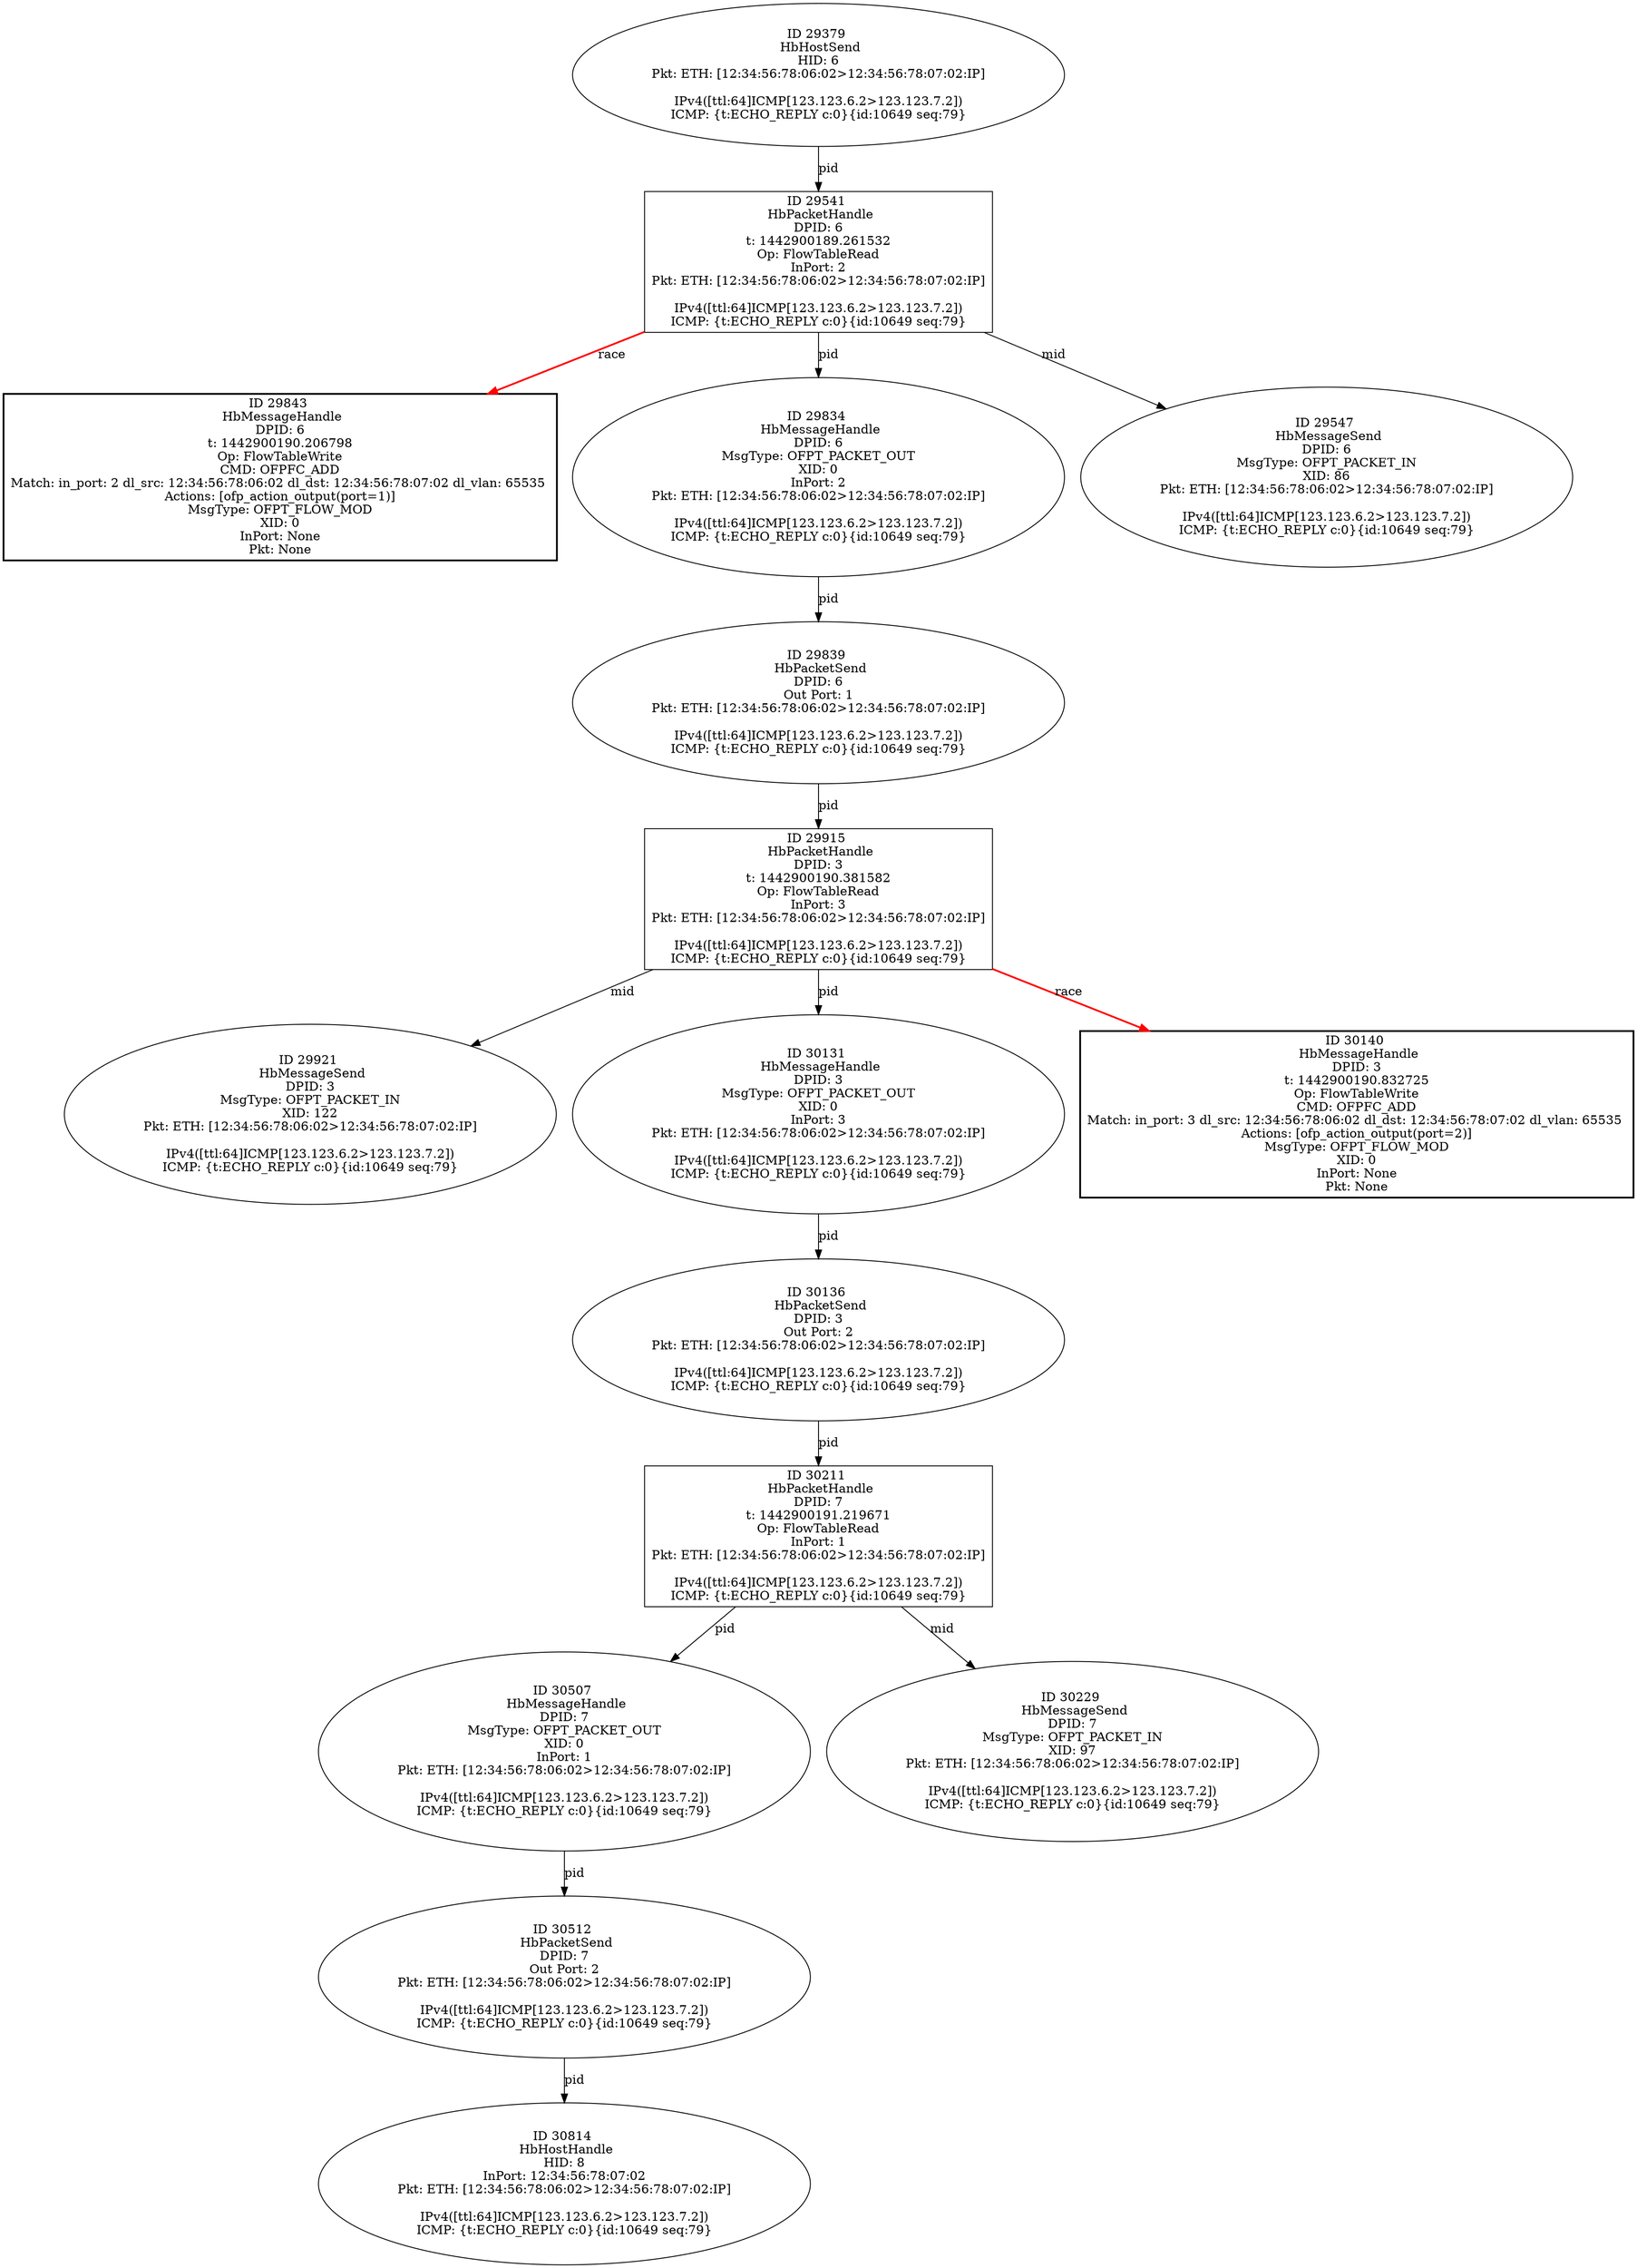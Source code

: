 strict digraph G {
29921 [shape=oval, event=<hb_events.HbMessageSend object at 0x10e1fc1d0>, label="ID 29921 
 HbMessageSend
DPID: 3
MsgType: OFPT_PACKET_IN
XID: 122
Pkt: ETH: [12:34:56:78:06:02>12:34:56:78:07:02:IP]

IPv4([ttl:64]ICMP[123.123.6.2>123.123.7.2])
ICMP: {t:ECHO_REPLY c:0}{id:10649 seq:79}"];
29379 [shape=oval, event=<hb_events.HbHostSend object at 0x10dfd8710>, label="ID 29379 
 HbHostSend
HID: 6
Pkt: ETH: [12:34:56:78:06:02>12:34:56:78:07:02:IP]

IPv4([ttl:64]ICMP[123.123.6.2>123.123.7.2])
ICMP: {t:ECHO_REPLY c:0}{id:10649 seq:79}"];
29843 [shape=box, style=bold, event=<hb_events.HbMessageHandle object at 0x10e1cf050>, label="ID 29843 
 HbMessageHandle
DPID: 6
t: 1442900190.206798
Op: FlowTableWrite
CMD: OFPFC_ADD
Match: in_port: 2 dl_src: 12:34:56:78:06:02 dl_dst: 12:34:56:78:07:02 dl_vlan: 65535 
Actions: [ofp_action_output(port=1)]
MsgType: OFPT_FLOW_MOD
XID: 0
InPort: None
Pkt: None"];
29541 [shape=box, event=<hb_events.HbPacketHandle object at 0x10e067b10>, label="ID 29541 
 HbPacketHandle
DPID: 6
t: 1442900189.261532
Op: FlowTableRead
InPort: 2
Pkt: ETH: [12:34:56:78:06:02>12:34:56:78:07:02:IP]

IPv4([ttl:64]ICMP[123.123.6.2>123.123.7.2])
ICMP: {t:ECHO_REPLY c:0}{id:10649 seq:79}"];
29834 [shape=oval, event=<hb_events.HbMessageHandle object at 0x10e1882d0>, label="ID 29834 
 HbMessageHandle
DPID: 6
MsgType: OFPT_PACKET_OUT
XID: 0
InPort: 2
Pkt: ETH: [12:34:56:78:06:02>12:34:56:78:07:02:IP]

IPv4([ttl:64]ICMP[123.123.6.2>123.123.7.2])
ICMP: {t:ECHO_REPLY c:0}{id:10649 seq:79}"];
30507 [shape=oval, event=<hb_events.HbMessageHandle object at 0x10e4dca90>, label="ID 30507 
 HbMessageHandle
DPID: 7
MsgType: OFPT_PACKET_OUT
XID: 0
InPort: 1
Pkt: ETH: [12:34:56:78:06:02>12:34:56:78:07:02:IP]

IPv4([ttl:64]ICMP[123.123.6.2>123.123.7.2])
ICMP: {t:ECHO_REPLY c:0}{id:10649 seq:79}"];
30211 [shape=box, event=<hb_events.HbPacketHandle object at 0x10e39eb90>, label="ID 30211 
 HbPacketHandle
DPID: 7
t: 1442900191.219671
Op: FlowTableRead
InPort: 1
Pkt: ETH: [12:34:56:78:06:02>12:34:56:78:07:02:IP]

IPv4([ttl:64]ICMP[123.123.6.2>123.123.7.2])
ICMP: {t:ECHO_REPLY c:0}{id:10649 seq:79}"];
29839 [shape=oval, event=<hb_events.HbPacketSend object at 0x10e1af390>, label="ID 29839 
 HbPacketSend
DPID: 6
Out Port: 1
Pkt: ETH: [12:34:56:78:06:02>12:34:56:78:07:02:IP]

IPv4([ttl:64]ICMP[123.123.6.2>123.123.7.2])
ICMP: {t:ECHO_REPLY c:0}{id:10649 seq:79}"];
30512 [shape=oval, event=<hb_events.HbPacketSend object at 0x10e4dc0d0>, label="ID 30512 
 HbPacketSend
DPID: 7
Out Port: 2
Pkt: ETH: [12:34:56:78:06:02>12:34:56:78:07:02:IP]

IPv4([ttl:64]ICMP[123.123.6.2>123.123.7.2])
ICMP: {t:ECHO_REPLY c:0}{id:10649 seq:79}"];
30131 [shape=oval, event=<hb_events.HbMessageHandle object at 0x10e31ad90>, label="ID 30131 
 HbMessageHandle
DPID: 3
MsgType: OFPT_PACKET_OUT
XID: 0
InPort: 3
Pkt: ETH: [12:34:56:78:06:02>12:34:56:78:07:02:IP]

IPv4([ttl:64]ICMP[123.123.6.2>123.123.7.2])
ICMP: {t:ECHO_REPLY c:0}{id:10649 seq:79}"];
29547 [shape=oval, event=<hb_events.HbMessageSend object at 0x10e072310>, label="ID 29547 
 HbMessageSend
DPID: 6
MsgType: OFPT_PACKET_IN
XID: 86
Pkt: ETH: [12:34:56:78:06:02>12:34:56:78:07:02:IP]

IPv4([ttl:64]ICMP[123.123.6.2>123.123.7.2])
ICMP: {t:ECHO_REPLY c:0}{id:10649 seq:79}"];
30229 [shape=oval, event=<hb_events.HbMessageSend object at 0x10e3a2390>, label="ID 30229 
 HbMessageSend
DPID: 7
MsgType: OFPT_PACKET_IN
XID: 97
Pkt: ETH: [12:34:56:78:06:02>12:34:56:78:07:02:IP]

IPv4([ttl:64]ICMP[123.123.6.2>123.123.7.2])
ICMP: {t:ECHO_REPLY c:0}{id:10649 seq:79}"];
30136 [shape=oval, event=<hb_events.HbPacketSend object at 0x10e320590>, label="ID 30136 
 HbPacketSend
DPID: 3
Out Port: 2
Pkt: ETH: [12:34:56:78:06:02>12:34:56:78:07:02:IP]

IPv4([ttl:64]ICMP[123.123.6.2>123.123.7.2])
ICMP: {t:ECHO_REPLY c:0}{id:10649 seq:79}"];
29915 [shape=box, event=<hb_events.HbPacketHandle object at 0x10e1f7b10>, label="ID 29915 
 HbPacketHandle
DPID: 3
t: 1442900190.381582
Op: FlowTableRead
InPort: 3
Pkt: ETH: [12:34:56:78:06:02>12:34:56:78:07:02:IP]

IPv4([ttl:64]ICMP[123.123.6.2>123.123.7.2])
ICMP: {t:ECHO_REPLY c:0}{id:10649 seq:79}"];
30140 [shape=box, style=bold, event=<hb_events.HbMessageHandle object at 0x10e348650>, label="ID 30140 
 HbMessageHandle
DPID: 3
t: 1442900190.832725
Op: FlowTableWrite
CMD: OFPFC_ADD
Match: in_port: 3 dl_src: 12:34:56:78:06:02 dl_dst: 12:34:56:78:07:02 dl_vlan: 65535 
Actions: [ofp_action_output(port=2)]
MsgType: OFPT_FLOW_MOD
XID: 0
InPort: None
Pkt: None"];
30814 [shape=oval, event=<hb_events.HbHostHandle object at 0x10e6e53d0>, label="ID 30814 
 HbHostHandle
HID: 8
InPort: 12:34:56:78:07:02
Pkt: ETH: [12:34:56:78:06:02>12:34:56:78:07:02:IP]

IPv4([ttl:64]ICMP[123.123.6.2>123.123.7.2])
ICMP: {t:ECHO_REPLY c:0}{id:10649 seq:79}"];
29379 -> 29541  [rel=pid, label=pid];
29541 -> 29834  [rel=pid, label=pid];
29541 -> 29547  [rel=mid, label=mid];
29541 -> 29843  [harmful=True, color=red, style=bold, rel=race, label=race];
29834 -> 29839  [rel=pid, label=pid];
30507 -> 30512  [rel=pid, label=pid];
30131 -> 30136  [rel=pid, label=pid];
29839 -> 29915  [rel=pid, label=pid];
30512 -> 30814  [rel=pid, label=pid];
30211 -> 30507  [rel=pid, label=pid];
30211 -> 30229  [rel=mid, label=mid];
30136 -> 30211  [rel=pid, label=pid];
29915 -> 29921  [rel=mid, label=mid];
29915 -> 30131  [rel=pid, label=pid];
29915 -> 30140  [harmful=True, color=red, style=bold, rel=race, label=race];
}
